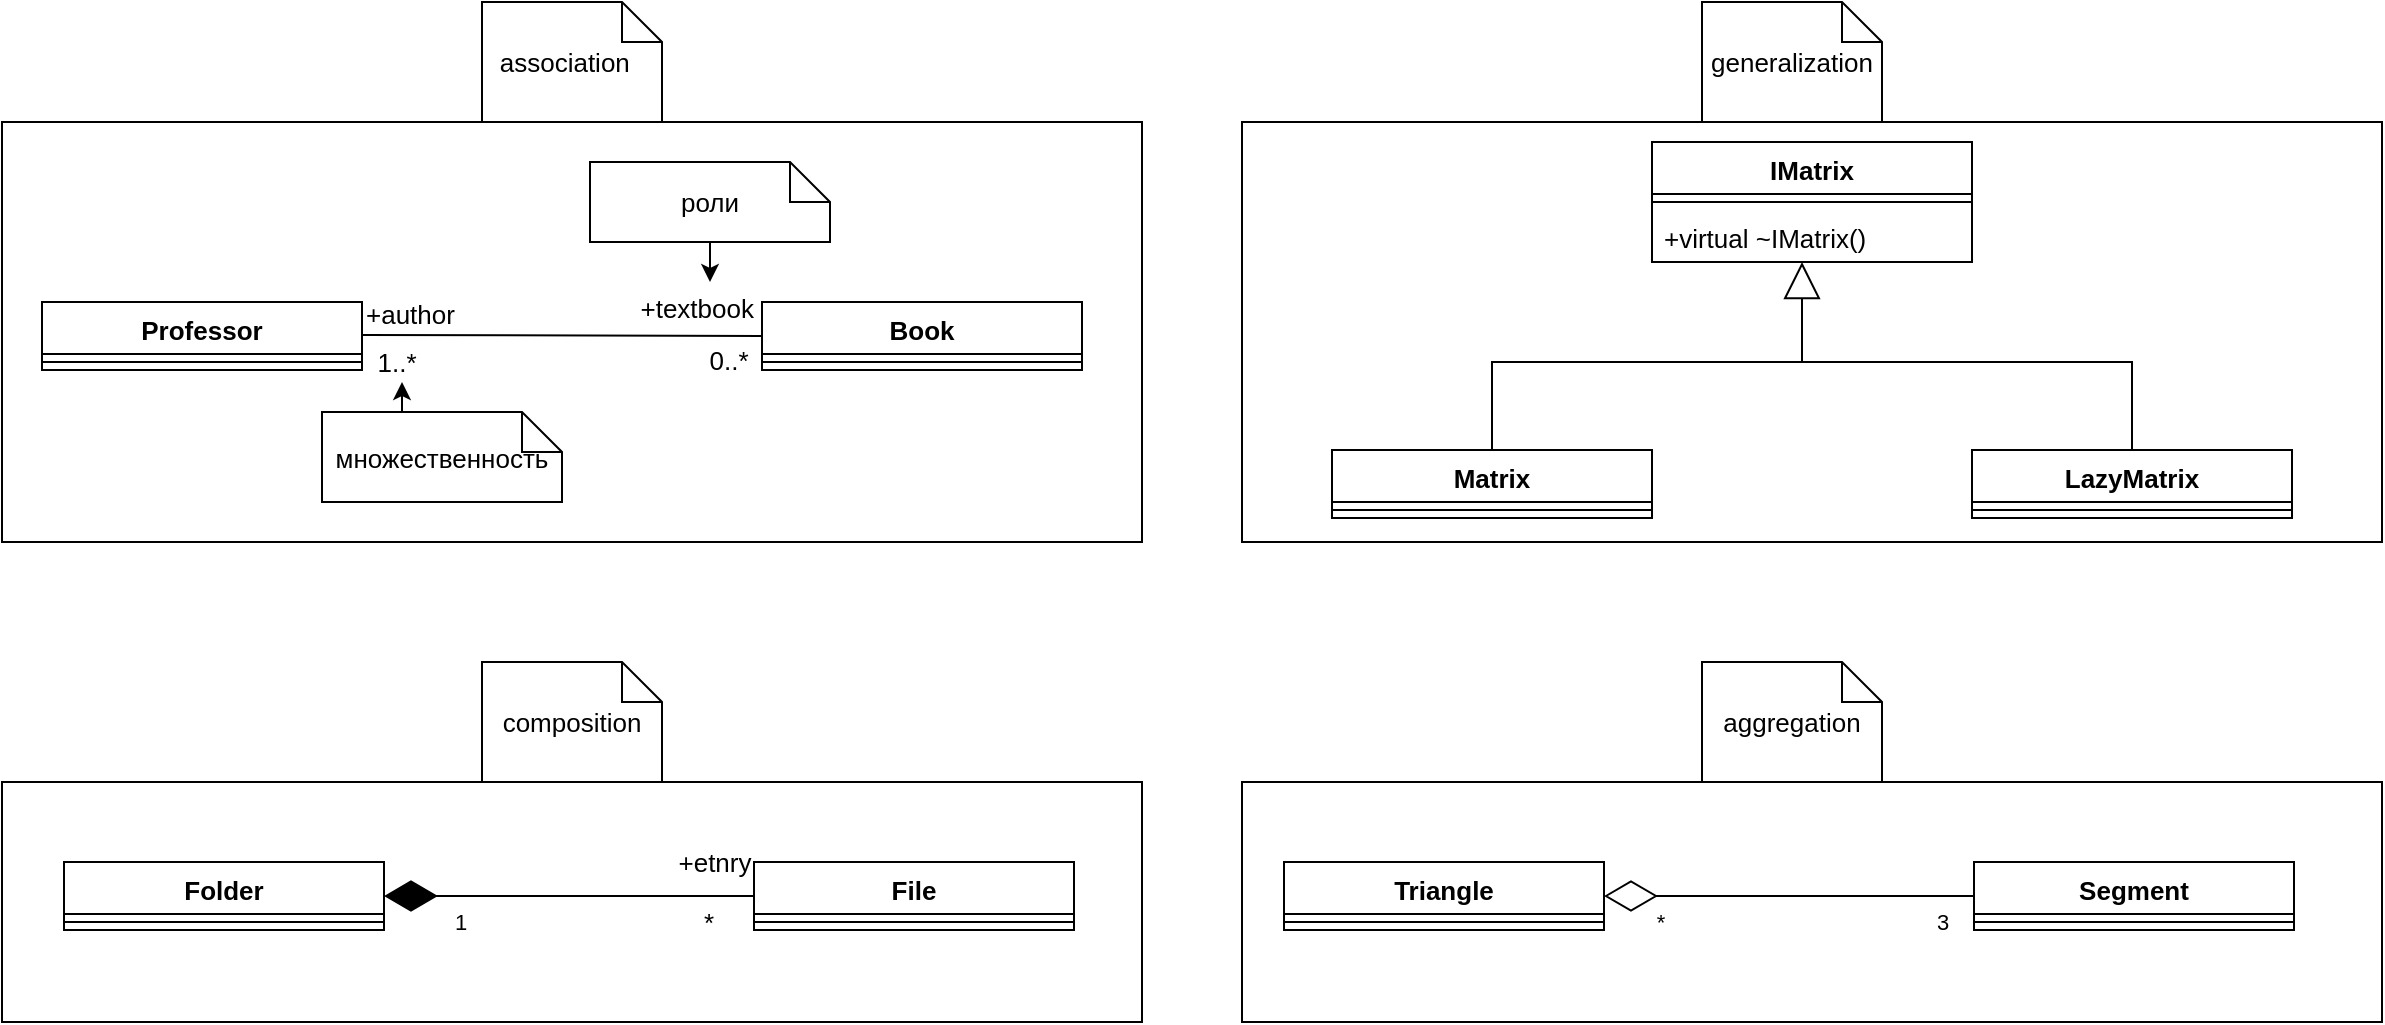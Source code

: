 <mxfile version="24.8.6">
  <diagram id="Ruj8kGIgxuribhIM-gx7" name="Связи">
    <mxGraphModel dx="2954" dy="1140" grid="1" gridSize="10" guides="1" tooltips="1" connect="1" arrows="1" fold="1" page="1" pageScale="1" pageWidth="827" pageHeight="1169" math="0" shadow="0">
      <root>
        <mxCell id="0" />
        <mxCell id="1" parent="0" />
        <mxCell id="KxfQP94n46Ee80VNC3tO-75" value="" style="rounded=0;whiteSpace=wrap;html=1;fontSize=13;" vertex="1" parent="1">
          <mxGeometry x="60" y="770" width="570" height="120" as="geometry" />
        </mxCell>
        <mxCell id="KxfQP94n46Ee80VNC3tO-54" value="" style="rounded=0;whiteSpace=wrap;html=1;fontSize=13;" vertex="1" parent="1">
          <mxGeometry x="680" y="440" width="570" height="210" as="geometry" />
        </mxCell>
        <mxCell id="KxfQP94n46Ee80VNC3tO-30" value="" style="rounded=0;whiteSpace=wrap;html=1;fontSize=13;" vertex="1" parent="1">
          <mxGeometry x="60" y="440" width="570" height="210" as="geometry" />
        </mxCell>
        <mxCell id="KxfQP94n46Ee80VNC3tO-4" value="association&amp;nbsp;&amp;nbsp;" style="shape=note;size=20;whiteSpace=wrap;html=1;fontSize=13;" vertex="1" parent="1">
          <mxGeometry x="300" y="380" width="90" height="60" as="geometry" />
        </mxCell>
        <mxCell id="KxfQP94n46Ee80VNC3tO-9" value="Professor" style="swimlane;fontStyle=1;align=center;verticalAlign=top;childLayout=stackLayout;horizontal=1;startSize=26;horizontalStack=0;resizeParent=1;resizeParentMax=0;resizeLast=0;collapsible=1;marginBottom=0;whiteSpace=wrap;html=1;fontSize=13;" vertex="1" parent="1">
          <mxGeometry x="80" y="530" width="160" height="34" as="geometry" />
        </mxCell>
        <mxCell id="KxfQP94n46Ee80VNC3tO-11" value="" style="line;strokeWidth=1;fillColor=none;align=left;verticalAlign=middle;spacingTop=-1;spacingLeft=3;spacingRight=3;rotatable=0;labelPosition=right;points=[];portConstraint=eastwest;strokeColor=inherit;fontSize=13;" vertex="1" parent="KxfQP94n46Ee80VNC3tO-9">
          <mxGeometry y="26" width="160" height="8" as="geometry" />
        </mxCell>
        <mxCell id="KxfQP94n46Ee80VNC3tO-14" value="Book" style="swimlane;fontStyle=1;align=center;verticalAlign=top;childLayout=stackLayout;horizontal=1;startSize=26;horizontalStack=0;resizeParent=1;resizeParentMax=0;resizeLast=0;collapsible=1;marginBottom=0;whiteSpace=wrap;html=1;fontSize=13;" vertex="1" parent="1">
          <mxGeometry x="440" y="530" width="160" height="34" as="geometry" />
        </mxCell>
        <mxCell id="KxfQP94n46Ee80VNC3tO-15" value="" style="line;strokeWidth=1;fillColor=none;align=left;verticalAlign=middle;spacingTop=-1;spacingLeft=3;spacingRight=3;rotatable=0;labelPosition=right;points=[];portConstraint=eastwest;strokeColor=inherit;fontSize=13;" vertex="1" parent="KxfQP94n46Ee80VNC3tO-14">
          <mxGeometry y="26" width="160" height="8" as="geometry" />
        </mxCell>
        <mxCell id="KxfQP94n46Ee80VNC3tO-20" value="" style="endArrow=none;html=1;edgeStyle=orthogonalEdgeStyle;rounded=0;entryX=0;entryY=0.5;entryDx=0;entryDy=0;fontSize=13;" edge="1" parent="1" target="KxfQP94n46Ee80VNC3tO-14">
          <mxGeometry relative="1" as="geometry">
            <mxPoint x="240" y="546.5" as="sourcePoint" />
            <mxPoint x="400" y="546.5" as="targetPoint" />
          </mxGeometry>
        </mxCell>
        <mxCell id="KxfQP94n46Ee80VNC3tO-21" value="+author" style="edgeLabel;resizable=0;html=1;align=left;verticalAlign=bottom;fontSize=13;" connectable="0" vertex="1" parent="KxfQP94n46Ee80VNC3tO-20">
          <mxGeometry x="-1" relative="1" as="geometry" />
        </mxCell>
        <mxCell id="KxfQP94n46Ee80VNC3tO-22" value="+textbook" style="edgeLabel;resizable=0;html=1;align=right;verticalAlign=bottom;fontSize=13;" connectable="0" vertex="1" parent="KxfQP94n46Ee80VNC3tO-20">
          <mxGeometry x="1" relative="1" as="geometry">
            <mxPoint x="-3" y="-3" as="offset" />
          </mxGeometry>
        </mxCell>
        <mxCell id="KxfQP94n46Ee80VNC3tO-23" value="1..*" style="edgeLabel;html=1;align=center;verticalAlign=middle;resizable=0;points=[];fontSize=13;" vertex="1" connectable="0" parent="KxfQP94n46Ee80VNC3tO-20">
          <mxGeometry x="-0.83" relative="1" as="geometry">
            <mxPoint y="13" as="offset" />
          </mxGeometry>
        </mxCell>
        <mxCell id="KxfQP94n46Ee80VNC3tO-24" value="0..*" style="edgeLabel;html=1;align=center;verticalAlign=middle;resizable=0;points=[];fontSize=13;" vertex="1" connectable="0" parent="KxfQP94n46Ee80VNC3tO-20">
          <mxGeometry x="0.83" y="-1" relative="1" as="geometry">
            <mxPoint y="11" as="offset" />
          </mxGeometry>
        </mxCell>
        <mxCell id="KxfQP94n46Ee80VNC3tO-26" style="edgeStyle=orthogonalEdgeStyle;rounded=0;orthogonalLoop=1;jettySize=auto;html=1;exitX=0;exitY=0;exitDx=50;exitDy=0;exitPerimeter=0;fontSize=13;" edge="1" parent="1" source="KxfQP94n46Ee80VNC3tO-25">
          <mxGeometry relative="1" as="geometry">
            <mxPoint x="260" y="570" as="targetPoint" />
          </mxGeometry>
        </mxCell>
        <mxCell id="KxfQP94n46Ee80VNC3tO-25" value="множественность" style="shape=note;size=20;whiteSpace=wrap;html=1;fontSize=13;" vertex="1" parent="1">
          <mxGeometry x="220" y="585" width="120" height="45" as="geometry" />
        </mxCell>
        <mxCell id="KxfQP94n46Ee80VNC3tO-28" style="edgeStyle=orthogonalEdgeStyle;rounded=0;orthogonalLoop=1;jettySize=auto;html=1;exitX=0.5;exitY=1;exitDx=0;exitDy=0;exitPerimeter=0;fontSize=13;" edge="1" parent="1" source="KxfQP94n46Ee80VNC3tO-27">
          <mxGeometry relative="1" as="geometry">
            <mxPoint x="414" y="520" as="targetPoint" />
          </mxGeometry>
        </mxCell>
        <mxCell id="KxfQP94n46Ee80VNC3tO-27" value="роли" style="shape=note;size=20;whiteSpace=wrap;html=1;fontSize=13;" vertex="1" parent="1">
          <mxGeometry x="354" y="460" width="120" height="40" as="geometry" />
        </mxCell>
        <mxCell id="KxfQP94n46Ee80VNC3tO-29" value="generalization" style="shape=note;size=20;whiteSpace=wrap;html=1;fontSize=13;" vertex="1" parent="1">
          <mxGeometry x="910" y="380" width="90" height="60" as="geometry" />
        </mxCell>
        <mxCell id="KxfQP94n46Ee80VNC3tO-34" value="LazyMatrix" style="swimlane;fontStyle=1;align=center;verticalAlign=top;childLayout=stackLayout;horizontal=1;startSize=26;horizontalStack=0;resizeParent=1;resizeParentMax=0;resizeLast=0;collapsible=1;marginBottom=0;whiteSpace=wrap;html=1;fontSize=13;" vertex="1" parent="1">
          <mxGeometry x="1045" y="604" width="160" height="34" as="geometry" />
        </mxCell>
        <mxCell id="KxfQP94n46Ee80VNC3tO-35" value="" style="line;strokeWidth=1;fillColor=none;align=left;verticalAlign=middle;spacingTop=-1;spacingLeft=3;spacingRight=3;rotatable=0;labelPosition=right;points=[];portConstraint=eastwest;strokeColor=inherit;fontSize=13;" vertex="1" parent="KxfQP94n46Ee80VNC3tO-34">
          <mxGeometry y="26" width="160" height="8" as="geometry" />
        </mxCell>
        <mxCell id="KxfQP94n46Ee80VNC3tO-36" value="Matrix" style="swimlane;fontStyle=1;align=center;verticalAlign=top;childLayout=stackLayout;horizontal=1;startSize=26;horizontalStack=0;resizeParent=1;resizeParentMax=0;resizeLast=0;collapsible=1;marginBottom=0;whiteSpace=wrap;html=1;fontSize=13;" vertex="1" parent="1">
          <mxGeometry x="725" y="604" width="160" height="34" as="geometry" />
        </mxCell>
        <mxCell id="KxfQP94n46Ee80VNC3tO-37" value="" style="line;strokeWidth=1;fillColor=none;align=left;verticalAlign=middle;spacingTop=-1;spacingLeft=3;spacingRight=3;rotatable=0;labelPosition=right;points=[];portConstraint=eastwest;strokeColor=inherit;fontSize=13;" vertex="1" parent="KxfQP94n46Ee80VNC3tO-36">
          <mxGeometry y="26" width="160" height="8" as="geometry" />
        </mxCell>
        <mxCell id="KxfQP94n46Ee80VNC3tO-41" value="IMatrix" style="swimlane;fontStyle=1;align=center;verticalAlign=top;childLayout=stackLayout;horizontal=1;startSize=26;horizontalStack=0;resizeParent=1;resizeParentMax=0;resizeLast=0;collapsible=1;marginBottom=0;whiteSpace=wrap;html=1;fontSize=13;" vertex="1" parent="1">
          <mxGeometry x="885" y="450" width="160" height="60" as="geometry" />
        </mxCell>
        <mxCell id="KxfQP94n46Ee80VNC3tO-43" value="" style="line;strokeWidth=1;fillColor=none;align=left;verticalAlign=middle;spacingTop=-1;spacingLeft=3;spacingRight=3;rotatable=0;labelPosition=right;points=[];portConstraint=eastwest;strokeColor=inherit;fontSize=13;" vertex="1" parent="KxfQP94n46Ee80VNC3tO-41">
          <mxGeometry y="26" width="160" height="8" as="geometry" />
        </mxCell>
        <mxCell id="KxfQP94n46Ee80VNC3tO-44" value="+virtual ~IMatrix()" style="text;strokeColor=none;fillColor=none;align=left;verticalAlign=top;spacingLeft=4;spacingRight=4;overflow=hidden;rotatable=0;points=[[0,0.5],[1,0.5]];portConstraint=eastwest;whiteSpace=wrap;html=1;fontSize=13;" vertex="1" parent="KxfQP94n46Ee80VNC3tO-41">
          <mxGeometry y="34" width="160" height="26" as="geometry" />
        </mxCell>
        <mxCell id="KxfQP94n46Ee80VNC3tO-46" value="" style="endArrow=block;endSize=16;endFill=0;html=1;rounded=0;exitX=0.5;exitY=0;exitDx=0;exitDy=0;fontSize=13;" edge="1" parent="1" source="KxfQP94n46Ee80VNC3tO-36">
          <mxGeometry width="160" relative="1" as="geometry">
            <mxPoint x="940" y="230" as="sourcePoint" />
            <mxPoint x="960" y="510" as="targetPoint" />
            <Array as="points">
              <mxPoint x="805" y="560" />
              <mxPoint x="960" y="560" />
            </Array>
          </mxGeometry>
        </mxCell>
        <mxCell id="KxfQP94n46Ee80VNC3tO-49" value="" style="endArrow=none;html=1;edgeStyle=orthogonalEdgeStyle;rounded=0;entryX=0.5;entryY=0;entryDx=0;entryDy=0;fontSize=13;" edge="1" parent="1" target="KxfQP94n46Ee80VNC3tO-34">
          <mxGeometry relative="1" as="geometry">
            <mxPoint x="960" y="560" as="sourcePoint" />
            <mxPoint x="1340" y="480" as="targetPoint" />
            <Array as="points">
              <mxPoint x="1125" y="560" />
            </Array>
          </mxGeometry>
        </mxCell>
        <mxCell id="KxfQP94n46Ee80VNC3tO-66" value="composition" style="shape=note;size=20;whiteSpace=wrap;html=1;fontSize=13;" vertex="1" parent="1">
          <mxGeometry x="300" y="710" width="90" height="60" as="geometry" />
        </mxCell>
        <mxCell id="KxfQP94n46Ee80VNC3tO-67" value="Folder" style="swimlane;fontStyle=1;align=center;verticalAlign=top;childLayout=stackLayout;horizontal=1;startSize=26;horizontalStack=0;resizeParent=1;resizeParentMax=0;resizeLast=0;collapsible=1;marginBottom=0;whiteSpace=wrap;html=1;fontSize=13;" vertex="1" parent="1">
          <mxGeometry x="91" y="810" width="160" height="34" as="geometry" />
        </mxCell>
        <mxCell id="KxfQP94n46Ee80VNC3tO-68" value="" style="line;strokeWidth=1;fillColor=none;align=left;verticalAlign=middle;spacingTop=-1;spacingLeft=3;spacingRight=3;rotatable=0;labelPosition=right;points=[];portConstraint=eastwest;strokeColor=inherit;fontSize=13;" vertex="1" parent="KxfQP94n46Ee80VNC3tO-67">
          <mxGeometry y="26" width="160" height="8" as="geometry" />
        </mxCell>
        <mxCell id="KxfQP94n46Ee80VNC3tO-69" value="File" style="swimlane;fontStyle=1;align=center;verticalAlign=top;childLayout=stackLayout;horizontal=1;startSize=26;horizontalStack=0;resizeParent=1;resizeParentMax=0;resizeLast=0;collapsible=1;marginBottom=0;whiteSpace=wrap;html=1;fontSize=13;" vertex="1" parent="1">
          <mxGeometry x="436" y="810" width="160" height="34" as="geometry" />
        </mxCell>
        <mxCell id="KxfQP94n46Ee80VNC3tO-70" value="" style="line;strokeWidth=1;fillColor=none;align=left;verticalAlign=middle;spacingTop=-1;spacingLeft=3;spacingRight=3;rotatable=0;labelPosition=right;points=[];portConstraint=eastwest;strokeColor=inherit;fontSize=13;" vertex="1" parent="KxfQP94n46Ee80VNC3tO-69">
          <mxGeometry y="26" width="160" height="8" as="geometry" />
        </mxCell>
        <mxCell id="KxfQP94n46Ee80VNC3tO-71" value="" style="endArrow=diamondThin;endFill=1;endSize=24;html=1;rounded=0;exitX=0;exitY=0.5;exitDx=0;exitDy=0;entryX=1;entryY=0.5;entryDx=0;entryDy=0;fontSize=13;" edge="1" parent="1" source="KxfQP94n46Ee80VNC3tO-69" target="KxfQP94n46Ee80VNC3tO-67">
          <mxGeometry width="160" relative="1" as="geometry">
            <mxPoint x="416" y="834" as="sourcePoint" />
            <mxPoint x="256" y="834" as="targetPoint" />
          </mxGeometry>
        </mxCell>
        <mxCell id="KxfQP94n46Ee80VNC3tO-72" value="+etnry" style="edgeLabel;html=1;align=center;verticalAlign=middle;resizable=0;points=[];fontSize=13;" vertex="1" connectable="0" parent="KxfQP94n46Ee80VNC3tO-71">
          <mxGeometry x="-0.676" y="-1" relative="1" as="geometry">
            <mxPoint x="10" y="-16" as="offset" />
          </mxGeometry>
        </mxCell>
        <mxCell id="KxfQP94n46Ee80VNC3tO-73" value="*" style="edgeLabel;html=1;align=center;verticalAlign=middle;resizable=0;points=[];fontSize=13;" vertex="1" connectable="0" parent="KxfQP94n46Ee80VNC3tO-71">
          <mxGeometry x="-0.751" y="-3" relative="1" as="geometry">
            <mxPoint y="16" as="offset" />
          </mxGeometry>
        </mxCell>
        <mxCell id="KxfQP94n46Ee80VNC3tO-74" value="1" style="edgeLabel;html=1;align=center;verticalAlign=middle;resizable=0;points=[];" vertex="1" connectable="0" parent="KxfQP94n46Ee80VNC3tO-71">
          <mxGeometry x="0.589" y="1" relative="1" as="geometry">
            <mxPoint y="12" as="offset" />
          </mxGeometry>
        </mxCell>
        <mxCell id="KxfQP94n46Ee80VNC3tO-76" value="" style="rounded=0;whiteSpace=wrap;html=1;fontSize=13;" vertex="1" parent="1">
          <mxGeometry x="680" y="770" width="570" height="120" as="geometry" />
        </mxCell>
        <mxCell id="KxfQP94n46Ee80VNC3tO-77" value="aggregation" style="shape=note;size=20;whiteSpace=wrap;html=1;fontSize=13;" vertex="1" parent="1">
          <mxGeometry x="910" y="710" width="90" height="60" as="geometry" />
        </mxCell>
        <mxCell id="KxfQP94n46Ee80VNC3tO-78" value="Triangle" style="swimlane;fontStyle=1;align=center;verticalAlign=top;childLayout=stackLayout;horizontal=1;startSize=26;horizontalStack=0;resizeParent=1;resizeParentMax=0;resizeLast=0;collapsible=1;marginBottom=0;whiteSpace=wrap;html=1;fontSize=13;" vertex="1" parent="1">
          <mxGeometry x="701" y="810" width="160" height="34" as="geometry" />
        </mxCell>
        <mxCell id="KxfQP94n46Ee80VNC3tO-79" value="" style="line;strokeWidth=1;fillColor=none;align=left;verticalAlign=middle;spacingTop=-1;spacingLeft=3;spacingRight=3;rotatable=0;labelPosition=right;points=[];portConstraint=eastwest;strokeColor=inherit;fontSize=13;" vertex="1" parent="KxfQP94n46Ee80VNC3tO-78">
          <mxGeometry y="26" width="160" height="8" as="geometry" />
        </mxCell>
        <mxCell id="KxfQP94n46Ee80VNC3tO-80" value="Segment" style="swimlane;fontStyle=1;align=center;verticalAlign=top;childLayout=stackLayout;horizontal=1;startSize=26;horizontalStack=0;resizeParent=1;resizeParentMax=0;resizeLast=0;collapsible=1;marginBottom=0;whiteSpace=wrap;html=1;fontSize=13;" vertex="1" parent="1">
          <mxGeometry x="1046" y="810" width="160" height="34" as="geometry" />
        </mxCell>
        <mxCell id="KxfQP94n46Ee80VNC3tO-81" value="" style="line;strokeWidth=1;fillColor=none;align=left;verticalAlign=middle;spacingTop=-1;spacingLeft=3;spacingRight=3;rotatable=0;labelPosition=right;points=[];portConstraint=eastwest;strokeColor=inherit;fontSize=13;" vertex="1" parent="KxfQP94n46Ee80VNC3tO-80">
          <mxGeometry y="26" width="160" height="8" as="geometry" />
        </mxCell>
        <mxCell id="KxfQP94n46Ee80VNC3tO-86" value="" style="endArrow=diamondThin;endFill=0;endSize=24;html=1;rounded=0;entryX=1;entryY=0.5;entryDx=0;entryDy=0;exitX=0;exitY=0.5;exitDx=0;exitDy=0;" edge="1" parent="1" source="KxfQP94n46Ee80VNC3tO-80" target="KxfQP94n46Ee80VNC3tO-78">
          <mxGeometry width="160" relative="1" as="geometry">
            <mxPoint x="920" y="660" as="sourcePoint" />
            <mxPoint x="1080" y="660" as="targetPoint" />
          </mxGeometry>
        </mxCell>
        <mxCell id="KxfQP94n46Ee80VNC3tO-87" value="*" style="edgeLabel;html=1;align=center;verticalAlign=middle;resizable=0;points=[];" vertex="1" connectable="0" parent="KxfQP94n46Ee80VNC3tO-86">
          <mxGeometry x="0.697" y="-1" relative="1" as="geometry">
            <mxPoint y="14" as="offset" />
          </mxGeometry>
        </mxCell>
        <mxCell id="KxfQP94n46Ee80VNC3tO-88" value="3" style="edgeLabel;html=1;align=center;verticalAlign=middle;resizable=0;points=[];" vertex="1" connectable="0" parent="KxfQP94n46Ee80VNC3tO-86">
          <mxGeometry x="-0.773" y="2" relative="1" as="geometry">
            <mxPoint x="5" y="11" as="offset" />
          </mxGeometry>
        </mxCell>
      </root>
    </mxGraphModel>
  </diagram>
</mxfile>
